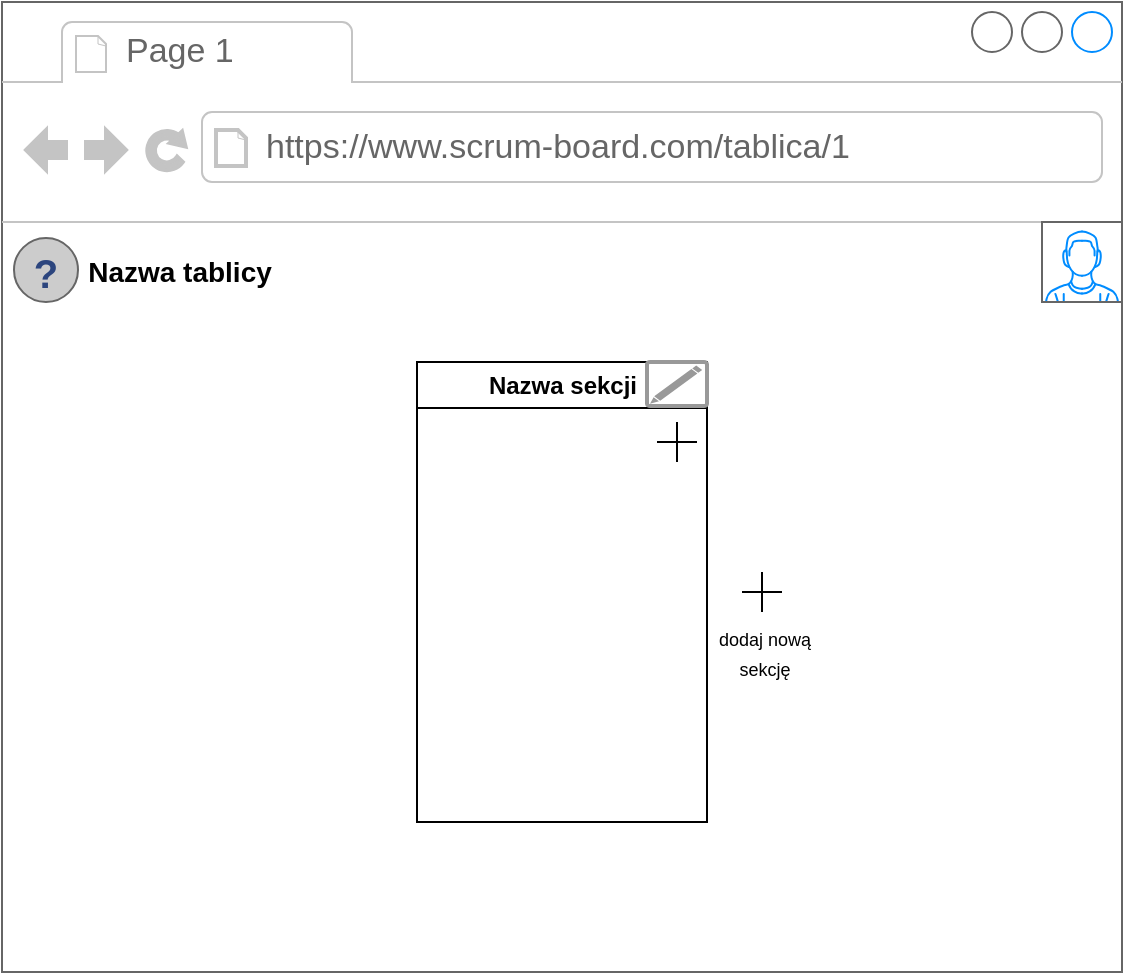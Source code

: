 <mxfile version="24.0.2" type="device" pages="2">
  <diagram name="Strona-1" id="AWiner5oOUAS1Hgjm13_">
    <mxGraphModel dx="1009" dy="550" grid="1" gridSize="10" guides="1" tooltips="1" connect="1" arrows="1" fold="1" page="1" pageScale="1" pageWidth="827" pageHeight="1169" math="0" shadow="0">
      <root>
        <mxCell id="0" />
        <mxCell id="1" parent="0" />
        <mxCell id="_uGei1udF8YWrSWECQ0q-1" value="" style="strokeWidth=1;shadow=0;dashed=0;align=center;html=1;shape=mxgraph.mockup.containers.browserWindow;rSize=0;strokeColor=#666666;strokeColor2=#008cff;strokeColor3=#c4c4c4;mainText=,;recursiveResize=0;" vertex="1" parent="1">
          <mxGeometry x="160" y="80" width="560" height="485" as="geometry" />
        </mxCell>
        <mxCell id="_uGei1udF8YWrSWECQ0q-2" value="Page 1" style="strokeWidth=1;shadow=0;dashed=0;align=center;html=1;shape=mxgraph.mockup.containers.anchor;fontSize=17;fontColor=#666666;align=left;whiteSpace=wrap;" vertex="1" parent="_uGei1udF8YWrSWECQ0q-1">
          <mxGeometry x="60" y="12" width="110" height="26" as="geometry" />
        </mxCell>
        <mxCell id="_uGei1udF8YWrSWECQ0q-3" value="https://www.scrum-board.com/tablica/1" style="strokeWidth=1;shadow=0;dashed=0;align=center;html=1;shape=mxgraph.mockup.containers.anchor;rSize=0;fontSize=17;fontColor=#666666;align=left;" vertex="1" parent="_uGei1udF8YWrSWECQ0q-1">
          <mxGeometry x="130" y="60" width="250" height="26" as="geometry" />
        </mxCell>
        <mxCell id="_uGei1udF8YWrSWECQ0q-4" value="" style="verticalLabelPosition=bottom;shadow=0;dashed=0;align=center;html=1;verticalAlign=top;strokeWidth=1;shape=mxgraph.mockup.containers.userMale;strokeColor=#666666;strokeColor2=#008cff;" vertex="1" parent="_uGei1udF8YWrSWECQ0q-1">
          <mxGeometry x="520" y="110" width="40" height="40" as="geometry" />
        </mxCell>
        <mxCell id="_uGei1udF8YWrSWECQ0q-5" value="" style="strokeWidth=1;shadow=0;dashed=0;align=center;html=1;shape=mxgraph.mockup.forms.anchor;align=right;spacingRight=2;fontColor=#666666;" vertex="1" parent="_uGei1udF8YWrSWECQ0q-1">
          <mxGeometry x="60" y="200" width="50" height="18" as="geometry" />
        </mxCell>
        <mxCell id="_uGei1udF8YWrSWECQ0q-6" value="" style="strokeWidth=1;shadow=0;dashed=0;align=center;html=1;shape=mxgraph.mockup.forms.anchor;align=right;spacingRight=2;fontColor=#666666;" vertex="1" parent="_uGei1udF8YWrSWECQ0q-1">
          <mxGeometry x="60" y="230" width="50" height="18" as="geometry" />
        </mxCell>
        <mxCell id="_uGei1udF8YWrSWECQ0q-7" value="" style="verticalLabelPosition=bottom;shadow=0;dashed=0;align=center;html=1;verticalAlign=top;strokeWidth=1;shape=mxgraph.mockup.misc.help_icon;" vertex="1" parent="_uGei1udF8YWrSWECQ0q-1">
          <mxGeometry x="6" y="118" width="32" height="32" as="geometry" />
        </mxCell>
        <mxCell id="_uGei1udF8YWrSWECQ0q-8" value="&lt;font style=&quot;font-size: 14px;&quot;&gt;&lt;b&gt;Nazwa tablicy&lt;/b&gt;&lt;/font&gt;" style="text;html=1;align=center;verticalAlign=middle;whiteSpace=wrap;rounded=0;" vertex="1" parent="_uGei1udF8YWrSWECQ0q-1">
          <mxGeometry x="38" y="120" width="102" height="30" as="geometry" />
        </mxCell>
        <mxCell id="_uGei1udF8YWrSWECQ0q-9" value="Nazwa sekcji" style="swimlane;whiteSpace=wrap;html=1;" vertex="1" parent="_uGei1udF8YWrSWECQ0q-1">
          <mxGeometry x="207.5" y="180" width="145" height="230" as="geometry">
            <mxRectangle x="215" y="200" width="110" height="30" as="alternateBounds" />
          </mxGeometry>
        </mxCell>
        <mxCell id="_uGei1udF8YWrSWECQ0q-23" value="" style="strokeColor=#999999;verticalLabelPosition=bottom;shadow=0;dashed=0;verticalAlign=top;strokeWidth=2;html=1;shape=mxgraph.mockup.misc.editIcon;" vertex="1" parent="_uGei1udF8YWrSWECQ0q-9">
          <mxGeometry x="115" width="30" height="22" as="geometry" />
        </mxCell>
        <mxCell id="_uGei1udF8YWrSWECQ0q-24" value="" style="endArrow=none;html=1;rounded=0;" edge="1" parent="_uGei1udF8YWrSWECQ0q-9">
          <mxGeometry width="50" height="50" relative="1" as="geometry">
            <mxPoint x="130" y="50" as="sourcePoint" />
            <mxPoint x="130" y="30" as="targetPoint" />
          </mxGeometry>
        </mxCell>
        <mxCell id="_uGei1udF8YWrSWECQ0q-25" value="" style="endArrow=none;html=1;rounded=0;" edge="1" parent="_uGei1udF8YWrSWECQ0q-9">
          <mxGeometry width="50" height="50" relative="1" as="geometry">
            <mxPoint x="140" y="40" as="sourcePoint" />
            <mxPoint x="120" y="40" as="targetPoint" />
          </mxGeometry>
        </mxCell>
        <mxCell id="_uGei1udF8YWrSWECQ0q-39" value="" style="endArrow=none;html=1;rounded=0;" edge="1" parent="_uGei1udF8YWrSWECQ0q-1">
          <mxGeometry width="50" height="50" relative="1" as="geometry">
            <mxPoint x="380" y="305" as="sourcePoint" />
            <mxPoint x="380" y="285" as="targetPoint" />
          </mxGeometry>
        </mxCell>
        <mxCell id="_uGei1udF8YWrSWECQ0q-40" value="" style="endArrow=none;html=1;rounded=0;" edge="1" parent="_uGei1udF8YWrSWECQ0q-1">
          <mxGeometry width="50" height="50" relative="1" as="geometry">
            <mxPoint x="390" y="295" as="sourcePoint" />
            <mxPoint x="370" y="295" as="targetPoint" />
          </mxGeometry>
        </mxCell>
        <mxCell id="_uGei1udF8YWrSWECQ0q-41" value="&lt;font style=&quot;font-size: 9px;&quot;&gt;dodaj nową sekcję&lt;/font&gt;" style="text;html=1;align=center;verticalAlign=middle;whiteSpace=wrap;rounded=0;strokeWidth=1;" vertex="1" parent="_uGei1udF8YWrSWECQ0q-1">
          <mxGeometry x="353" y="310" width="57" height="30" as="geometry" />
        </mxCell>
      </root>
    </mxGraphModel>
  </diagram>
  <diagram id="fLcif_8BohK0dgldnZe7" name="Strona-2">
    <mxGraphModel dx="1009" dy="550" grid="1" gridSize="10" guides="1" tooltips="1" connect="1" arrows="1" fold="1" page="1" pageScale="1" pageWidth="827" pageHeight="1169" math="0" shadow="0">
      <root>
        <mxCell id="0" />
        <mxCell id="1" parent="0" />
        <mxCell id="6Ro5PVa6fDe5Ohe-M9_j-1" value="" style="strokeWidth=1;shadow=0;dashed=0;align=center;html=1;shape=mxgraph.mockup.containers.browserWindow;rSize=0;strokeColor=#666666;strokeColor2=#008cff;strokeColor3=#c4c4c4;mainText=,;recursiveResize=0;" vertex="1" parent="1">
          <mxGeometry x="134" y="30" width="560" height="485" as="geometry" />
        </mxCell>
        <mxCell id="6Ro5PVa6fDe5Ohe-M9_j-2" value="Page 1" style="strokeWidth=1;shadow=0;dashed=0;align=center;html=1;shape=mxgraph.mockup.containers.anchor;fontSize=17;fontColor=#666666;align=left;whiteSpace=wrap;" vertex="1" parent="6Ro5PVa6fDe5Ohe-M9_j-1">
          <mxGeometry x="60" y="12" width="110" height="26" as="geometry" />
        </mxCell>
        <mxCell id="6Ro5PVa6fDe5Ohe-M9_j-3" value="https://www.scrum-board.com/tablica/1" style="strokeWidth=1;shadow=0;dashed=0;align=center;html=1;shape=mxgraph.mockup.containers.anchor;rSize=0;fontSize=17;fontColor=#666666;align=left;" vertex="1" parent="6Ro5PVa6fDe5Ohe-M9_j-1">
          <mxGeometry x="130" y="60" width="250" height="26" as="geometry" />
        </mxCell>
        <mxCell id="6Ro5PVa6fDe5Ohe-M9_j-4" value="" style="verticalLabelPosition=bottom;shadow=0;dashed=0;align=center;html=1;verticalAlign=top;strokeWidth=1;shape=mxgraph.mockup.containers.userMale;strokeColor=#666666;strokeColor2=#008cff;" vertex="1" parent="6Ro5PVa6fDe5Ohe-M9_j-1">
          <mxGeometry x="520" y="110" width="40" height="40" as="geometry" />
        </mxCell>
        <mxCell id="6Ro5PVa6fDe5Ohe-M9_j-5" value="" style="strokeWidth=1;shadow=0;dashed=0;align=center;html=1;shape=mxgraph.mockup.forms.anchor;align=right;spacingRight=2;fontColor=#666666;" vertex="1" parent="6Ro5PVa6fDe5Ohe-M9_j-1">
          <mxGeometry x="60" y="200" width="50" height="18" as="geometry" />
        </mxCell>
        <mxCell id="6Ro5PVa6fDe5Ohe-M9_j-6" value="" style="strokeWidth=1;shadow=0;dashed=0;align=center;html=1;shape=mxgraph.mockup.forms.anchor;align=right;spacingRight=2;fontColor=#666666;" vertex="1" parent="6Ro5PVa6fDe5Ohe-M9_j-1">
          <mxGeometry x="60" y="230" width="50" height="18" as="geometry" />
        </mxCell>
        <mxCell id="6Ro5PVa6fDe5Ohe-M9_j-7" value="" style="verticalLabelPosition=bottom;shadow=0;dashed=0;align=center;html=1;verticalAlign=top;strokeWidth=1;shape=mxgraph.mockup.misc.help_icon;" vertex="1" parent="6Ro5PVa6fDe5Ohe-M9_j-1">
          <mxGeometry x="6" y="118" width="32" height="32" as="geometry" />
        </mxCell>
        <mxCell id="6Ro5PVa6fDe5Ohe-M9_j-8" value="&lt;font style=&quot;font-size: 14px;&quot;&gt;&lt;b&gt;Nazwa tablicy&lt;/b&gt;&lt;/font&gt;" style="text;html=1;align=center;verticalAlign=middle;whiteSpace=wrap;rounded=0;" vertex="1" parent="6Ro5PVa6fDe5Ohe-M9_j-1">
          <mxGeometry x="38" y="120" width="102" height="30" as="geometry" />
        </mxCell>
        <mxCell id="6Ro5PVa6fDe5Ohe-M9_j-12" value="" style="strokeWidth=1;shadow=0;dashed=0;align=center;html=1;shape=mxgraph.mockup.containers.rrect;rSize=0;strokeColor=#666666;fontColor=#666666;fontSize=17;verticalAlign=top;whiteSpace=wrap;fillColor=#ffffff;spacingTop=32;" vertex="1" parent="6Ro5PVa6fDe5Ohe-M9_j-1">
          <mxGeometry x="155" y="173" width="250" height="140" as="geometry" />
        </mxCell>
        <mxCell id="6Ro5PVa6fDe5Ohe-M9_j-13" value="Tworzenie sekcji" style="strokeWidth=1;shadow=0;dashed=0;align=center;html=1;shape=mxgraph.mockup.containers.rrect;rSize=0;fontSize=17;fontColor=#666666;strokeColor=#666666;align=left;spacingLeft=8;fillColor=none;resizeWidth=1;whiteSpace=wrap;" vertex="1" parent="6Ro5PVa6fDe5Ohe-M9_j-12">
          <mxGeometry width="250" height="30" relative="1" as="geometry" />
        </mxCell>
        <mxCell id="6Ro5PVa6fDe5Ohe-M9_j-16" value="utwórz" style="strokeWidth=1;shadow=0;dashed=0;align=center;html=1;shape=mxgraph.mockup.containers.rrect;rSize=0;fontSize=16;fontColor=#666666;strokeColor=#c4c4c4;whiteSpace=wrap;fillColor=none;" vertex="1" parent="6Ro5PVa6fDe5Ohe-M9_j-12">
          <mxGeometry x="0.75" y="1" width="90" height="25" relative="1" as="geometry">
            <mxPoint x="-45" y="-33" as="offset" />
          </mxGeometry>
        </mxCell>
        <mxCell id="6Ro5PVa6fDe5Ohe-M9_j-17" value="Nazwa" style="text;html=1;align=center;verticalAlign=middle;whiteSpace=wrap;rounded=0;" vertex="1" parent="6Ro5PVa6fDe5Ohe-M9_j-12">
          <mxGeometry x="5" y="55" width="60" height="30" as="geometry" />
        </mxCell>
        <mxCell id="6Ro5PVa6fDe5Ohe-M9_j-18" value="przykładowa nazwa" style="strokeWidth=1;shadow=0;dashed=0;align=center;html=1;shape=mxgraph.mockup.forms.pwField;strokeColor=#999999;mainText=;align=left;fontColor=#666666;fontSize=17;spacingLeft=3;" vertex="1" parent="6Ro5PVa6fDe5Ohe-M9_j-12">
          <mxGeometry x="65" y="55" width="175" height="30" as="geometry" />
        </mxCell>
        <mxCell id="6Ro5PVa6fDe5Ohe-M9_j-20" value="" style="verticalLabelPosition=bottom;verticalAlign=top;html=1;shape=mxgraph.basic.x" vertex="1" parent="6Ro5PVa6fDe5Ohe-M9_j-12">
          <mxGeometry x="226" width="24" height="20" as="geometry" />
        </mxCell>
        <mxCell id="VHgBOdcvr8KjCzx9gJPn-1" value="" style="strokeWidth=1;shadow=0;dashed=0;align=center;html=1;shape=mxgraph.mockup.containers.browserWindow;rSize=0;strokeColor=#666666;strokeColor2=#008cff;strokeColor3=#c4c4c4;mainText=,;recursiveResize=0;" vertex="1" parent="1">
          <mxGeometry x="134" y="540" width="560" height="485" as="geometry" />
        </mxCell>
        <mxCell id="VHgBOdcvr8KjCzx9gJPn-2" value="Page 1" style="strokeWidth=1;shadow=0;dashed=0;align=center;html=1;shape=mxgraph.mockup.containers.anchor;fontSize=17;fontColor=#666666;align=left;whiteSpace=wrap;" vertex="1" parent="VHgBOdcvr8KjCzx9gJPn-1">
          <mxGeometry x="60" y="12" width="110" height="26" as="geometry" />
        </mxCell>
        <mxCell id="VHgBOdcvr8KjCzx9gJPn-3" value="https://www.scrum-board.com/tablica/1" style="strokeWidth=1;shadow=0;dashed=0;align=center;html=1;shape=mxgraph.mockup.containers.anchor;rSize=0;fontSize=17;fontColor=#666666;align=left;" vertex="1" parent="VHgBOdcvr8KjCzx9gJPn-1">
          <mxGeometry x="130" y="60" width="250" height="26" as="geometry" />
        </mxCell>
        <mxCell id="VHgBOdcvr8KjCzx9gJPn-4" value="" style="verticalLabelPosition=bottom;shadow=0;dashed=0;align=center;html=1;verticalAlign=top;strokeWidth=1;shape=mxgraph.mockup.containers.userMale;strokeColor=#666666;strokeColor2=#008cff;" vertex="1" parent="VHgBOdcvr8KjCzx9gJPn-1">
          <mxGeometry x="520" y="110" width="40" height="40" as="geometry" />
        </mxCell>
        <mxCell id="VHgBOdcvr8KjCzx9gJPn-5" value="" style="strokeWidth=1;shadow=0;dashed=0;align=center;html=1;shape=mxgraph.mockup.forms.anchor;align=right;spacingRight=2;fontColor=#666666;" vertex="1" parent="VHgBOdcvr8KjCzx9gJPn-1">
          <mxGeometry x="60" y="200" width="50" height="18" as="geometry" />
        </mxCell>
        <mxCell id="VHgBOdcvr8KjCzx9gJPn-6" value="" style="strokeWidth=1;shadow=0;dashed=0;align=center;html=1;shape=mxgraph.mockup.forms.anchor;align=right;spacingRight=2;fontColor=#666666;" vertex="1" parent="VHgBOdcvr8KjCzx9gJPn-1">
          <mxGeometry x="60" y="230" width="50" height="18" as="geometry" />
        </mxCell>
        <mxCell id="VHgBOdcvr8KjCzx9gJPn-7" value="" style="verticalLabelPosition=bottom;shadow=0;dashed=0;align=center;html=1;verticalAlign=top;strokeWidth=1;shape=mxgraph.mockup.misc.help_icon;" vertex="1" parent="VHgBOdcvr8KjCzx9gJPn-1">
          <mxGeometry x="6" y="118" width="32" height="32" as="geometry" />
        </mxCell>
        <mxCell id="VHgBOdcvr8KjCzx9gJPn-8" value="&lt;font style=&quot;font-size: 14px;&quot;&gt;&lt;b&gt;Nazwa tablicy&lt;/b&gt;&lt;/font&gt;" style="text;html=1;align=center;verticalAlign=middle;whiteSpace=wrap;rounded=0;" vertex="1" parent="VHgBOdcvr8KjCzx9gJPn-1">
          <mxGeometry x="38" y="120" width="102" height="30" as="geometry" />
        </mxCell>
        <mxCell id="VHgBOdcvr8KjCzx9gJPn-9" value="Nazwa sekcji" style="swimlane;whiteSpace=wrap;html=1;" vertex="1" parent="VHgBOdcvr8KjCzx9gJPn-1">
          <mxGeometry x="215" y="200" width="130" height="200" as="geometry" />
        </mxCell>
      </root>
    </mxGraphModel>
  </diagram>
</mxfile>
